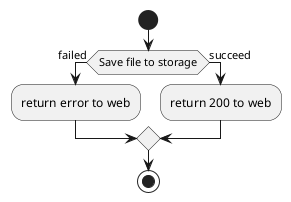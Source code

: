 @startuml
start

if (Save file to storage) then (failed)
:return error to web;

else (succeed)
:return 200 to web;

endif

stop
@enduml